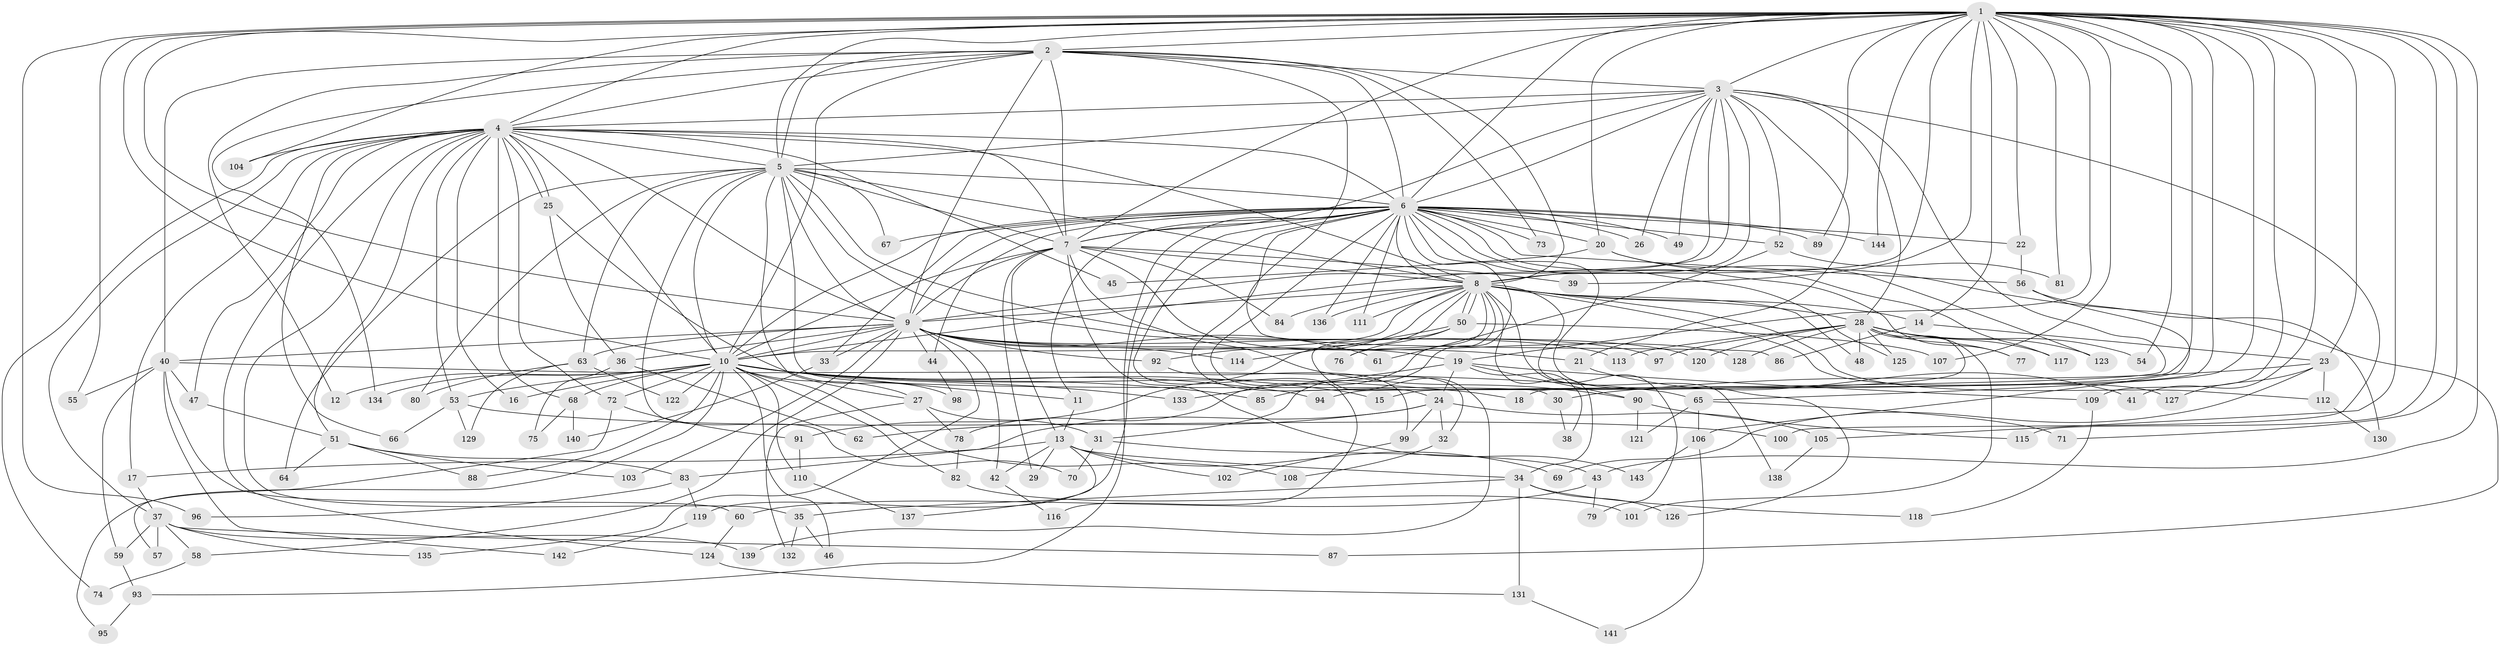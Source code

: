 // coarse degree distribution, {30: 0.018018018018018018, 26: 0.009009009009009009, 14: 0.02702702702702703, 27: 0.009009009009009009, 16: 0.009009009009009009, 25: 0.009009009009009009, 28: 0.009009009009009009, 3: 0.2072072072072072, 2: 0.4954954954954955, 10: 0.009009009009009009, 4: 0.0990990990990991, 5: 0.04504504504504504, 6: 0.02702702702702703, 9: 0.009009009009009009, 8: 0.009009009009009009, 7: 0.009009009009009009}
// Generated by graph-tools (version 1.1) at 2025/23/03/03/25 07:23:42]
// undirected, 144 vertices, 313 edges
graph export_dot {
graph [start="1"]
  node [color=gray90,style=filled];
  1;
  2;
  3;
  4;
  5;
  6;
  7;
  8;
  9;
  10;
  11;
  12;
  13;
  14;
  15;
  16;
  17;
  18;
  19;
  20;
  21;
  22;
  23;
  24;
  25;
  26;
  27;
  28;
  29;
  30;
  31;
  32;
  33;
  34;
  35;
  36;
  37;
  38;
  39;
  40;
  41;
  42;
  43;
  44;
  45;
  46;
  47;
  48;
  49;
  50;
  51;
  52;
  53;
  54;
  55;
  56;
  57;
  58;
  59;
  60;
  61;
  62;
  63;
  64;
  65;
  66;
  67;
  68;
  69;
  70;
  71;
  72;
  73;
  74;
  75;
  76;
  77;
  78;
  79;
  80;
  81;
  82;
  83;
  84;
  85;
  86;
  87;
  88;
  89;
  90;
  91;
  92;
  93;
  94;
  95;
  96;
  97;
  98;
  99;
  100;
  101;
  102;
  103;
  104;
  105;
  106;
  107;
  108;
  109;
  110;
  111;
  112;
  113;
  114;
  115;
  116;
  117;
  118;
  119;
  120;
  121;
  122;
  123;
  124;
  125;
  126;
  127;
  128;
  129;
  130;
  131;
  132;
  133;
  134;
  135;
  136;
  137;
  138;
  139;
  140;
  141;
  142;
  143;
  144;
  1 -- 2;
  1 -- 3;
  1 -- 4;
  1 -- 5;
  1 -- 6;
  1 -- 7;
  1 -- 8;
  1 -- 9;
  1 -- 10;
  1 -- 14;
  1 -- 15;
  1 -- 18;
  1 -- 19;
  1 -- 20;
  1 -- 22;
  1 -- 23;
  1 -- 39;
  1 -- 41;
  1 -- 43;
  1 -- 54;
  1 -- 55;
  1 -- 65;
  1 -- 71;
  1 -- 81;
  1 -- 89;
  1 -- 96;
  1 -- 104;
  1 -- 105;
  1 -- 107;
  1 -- 109;
  1 -- 115;
  1 -- 144;
  2 -- 3;
  2 -- 4;
  2 -- 5;
  2 -- 6;
  2 -- 7;
  2 -- 8;
  2 -- 9;
  2 -- 10;
  2 -- 12;
  2 -- 40;
  2 -- 73;
  2 -- 86;
  2 -- 134;
  3 -- 4;
  3 -- 5;
  3 -- 6;
  3 -- 7;
  3 -- 8;
  3 -- 9;
  3 -- 10;
  3 -- 21;
  3 -- 26;
  3 -- 28;
  3 -- 49;
  3 -- 52;
  3 -- 94;
  3 -- 100;
  4 -- 5;
  4 -- 6;
  4 -- 7;
  4 -- 8;
  4 -- 9;
  4 -- 10;
  4 -- 16;
  4 -- 17;
  4 -- 25;
  4 -- 25;
  4 -- 35;
  4 -- 37;
  4 -- 45;
  4 -- 47;
  4 -- 51;
  4 -- 53;
  4 -- 66;
  4 -- 68;
  4 -- 72;
  4 -- 74;
  4 -- 104;
  4 -- 124;
  5 -- 6;
  5 -- 7;
  5 -- 8;
  5 -- 9;
  5 -- 10;
  5 -- 27;
  5 -- 30;
  5 -- 63;
  5 -- 64;
  5 -- 67;
  5 -- 70;
  5 -- 80;
  5 -- 97;
  5 -- 120;
  6 -- 7;
  6 -- 8;
  6 -- 9;
  6 -- 10;
  6 -- 11;
  6 -- 20;
  6 -- 22;
  6 -- 24;
  6 -- 26;
  6 -- 31;
  6 -- 32;
  6 -- 33;
  6 -- 44;
  6 -- 49;
  6 -- 52;
  6 -- 56;
  6 -- 67;
  6 -- 73;
  6 -- 77;
  6 -- 89;
  6 -- 93;
  6 -- 111;
  6 -- 116;
  6 -- 117;
  6 -- 119;
  6 -- 125;
  6 -- 126;
  6 -- 136;
  6 -- 144;
  7 -- 8;
  7 -- 9;
  7 -- 10;
  7 -- 13;
  7 -- 29;
  7 -- 39;
  7 -- 84;
  7 -- 90;
  7 -- 128;
  7 -- 143;
  8 -- 9;
  8 -- 10;
  8 -- 14;
  8 -- 28;
  8 -- 34;
  8 -- 48;
  8 -- 50;
  8 -- 50;
  8 -- 76;
  8 -- 78;
  8 -- 79;
  8 -- 84;
  8 -- 91;
  8 -- 92;
  8 -- 111;
  8 -- 112;
  8 -- 127;
  8 -- 136;
  8 -- 138;
  9 -- 10;
  9 -- 19;
  9 -- 21;
  9 -- 33;
  9 -- 36;
  9 -- 40;
  9 -- 42;
  9 -- 44;
  9 -- 58;
  9 -- 61;
  9 -- 63;
  9 -- 92;
  9 -- 103;
  9 -- 113;
  9 -- 114;
  9 -- 135;
  10 -- 11;
  10 -- 12;
  10 -- 15;
  10 -- 16;
  10 -- 18;
  10 -- 27;
  10 -- 46;
  10 -- 53;
  10 -- 57;
  10 -- 68;
  10 -- 72;
  10 -- 82;
  10 -- 85;
  10 -- 88;
  10 -- 94;
  10 -- 108;
  10 -- 110;
  10 -- 122;
  10 -- 133;
  10 -- 134;
  11 -- 13;
  13 -- 17;
  13 -- 29;
  13 -- 34;
  13 -- 42;
  13 -- 69;
  13 -- 102;
  13 -- 137;
  14 -- 23;
  14 -- 86;
  17 -- 37;
  19 -- 24;
  19 -- 38;
  19 -- 90;
  19 -- 109;
  19 -- 133;
  20 -- 45;
  20 -- 87;
  20 -- 123;
  21 -- 41;
  22 -- 56;
  23 -- 30;
  23 -- 69;
  23 -- 112;
  23 -- 127;
  24 -- 32;
  24 -- 62;
  24 -- 83;
  24 -- 99;
  24 -- 105;
  25 -- 36;
  25 -- 98;
  27 -- 31;
  27 -- 78;
  27 -- 132;
  28 -- 48;
  28 -- 54;
  28 -- 77;
  28 -- 85;
  28 -- 97;
  28 -- 101;
  28 -- 113;
  28 -- 117;
  28 -- 120;
  28 -- 123;
  28 -- 125;
  28 -- 128;
  30 -- 38;
  31 -- 43;
  31 -- 70;
  32 -- 108;
  33 -- 140;
  34 -- 35;
  34 -- 118;
  34 -- 126;
  34 -- 131;
  35 -- 46;
  35 -- 132;
  36 -- 62;
  36 -- 75;
  37 -- 57;
  37 -- 58;
  37 -- 59;
  37 -- 87;
  37 -- 135;
  37 -- 139;
  40 -- 47;
  40 -- 55;
  40 -- 59;
  40 -- 60;
  40 -- 65;
  40 -- 142;
  42 -- 116;
  43 -- 60;
  43 -- 79;
  44 -- 98;
  47 -- 51;
  50 -- 76;
  50 -- 107;
  50 -- 114;
  50 -- 139;
  51 -- 64;
  51 -- 83;
  51 -- 88;
  51 -- 103;
  52 -- 61;
  52 -- 81;
  53 -- 66;
  53 -- 100;
  53 -- 129;
  56 -- 106;
  56 -- 130;
  58 -- 74;
  59 -- 93;
  60 -- 124;
  63 -- 80;
  63 -- 122;
  63 -- 129;
  65 -- 71;
  65 -- 106;
  65 -- 121;
  68 -- 75;
  68 -- 140;
  72 -- 91;
  72 -- 95;
  78 -- 82;
  82 -- 101;
  83 -- 96;
  83 -- 119;
  90 -- 115;
  90 -- 121;
  91 -- 110;
  92 -- 99;
  93 -- 95;
  99 -- 102;
  105 -- 138;
  106 -- 141;
  106 -- 143;
  109 -- 118;
  110 -- 137;
  112 -- 130;
  119 -- 142;
  124 -- 131;
  131 -- 141;
}
